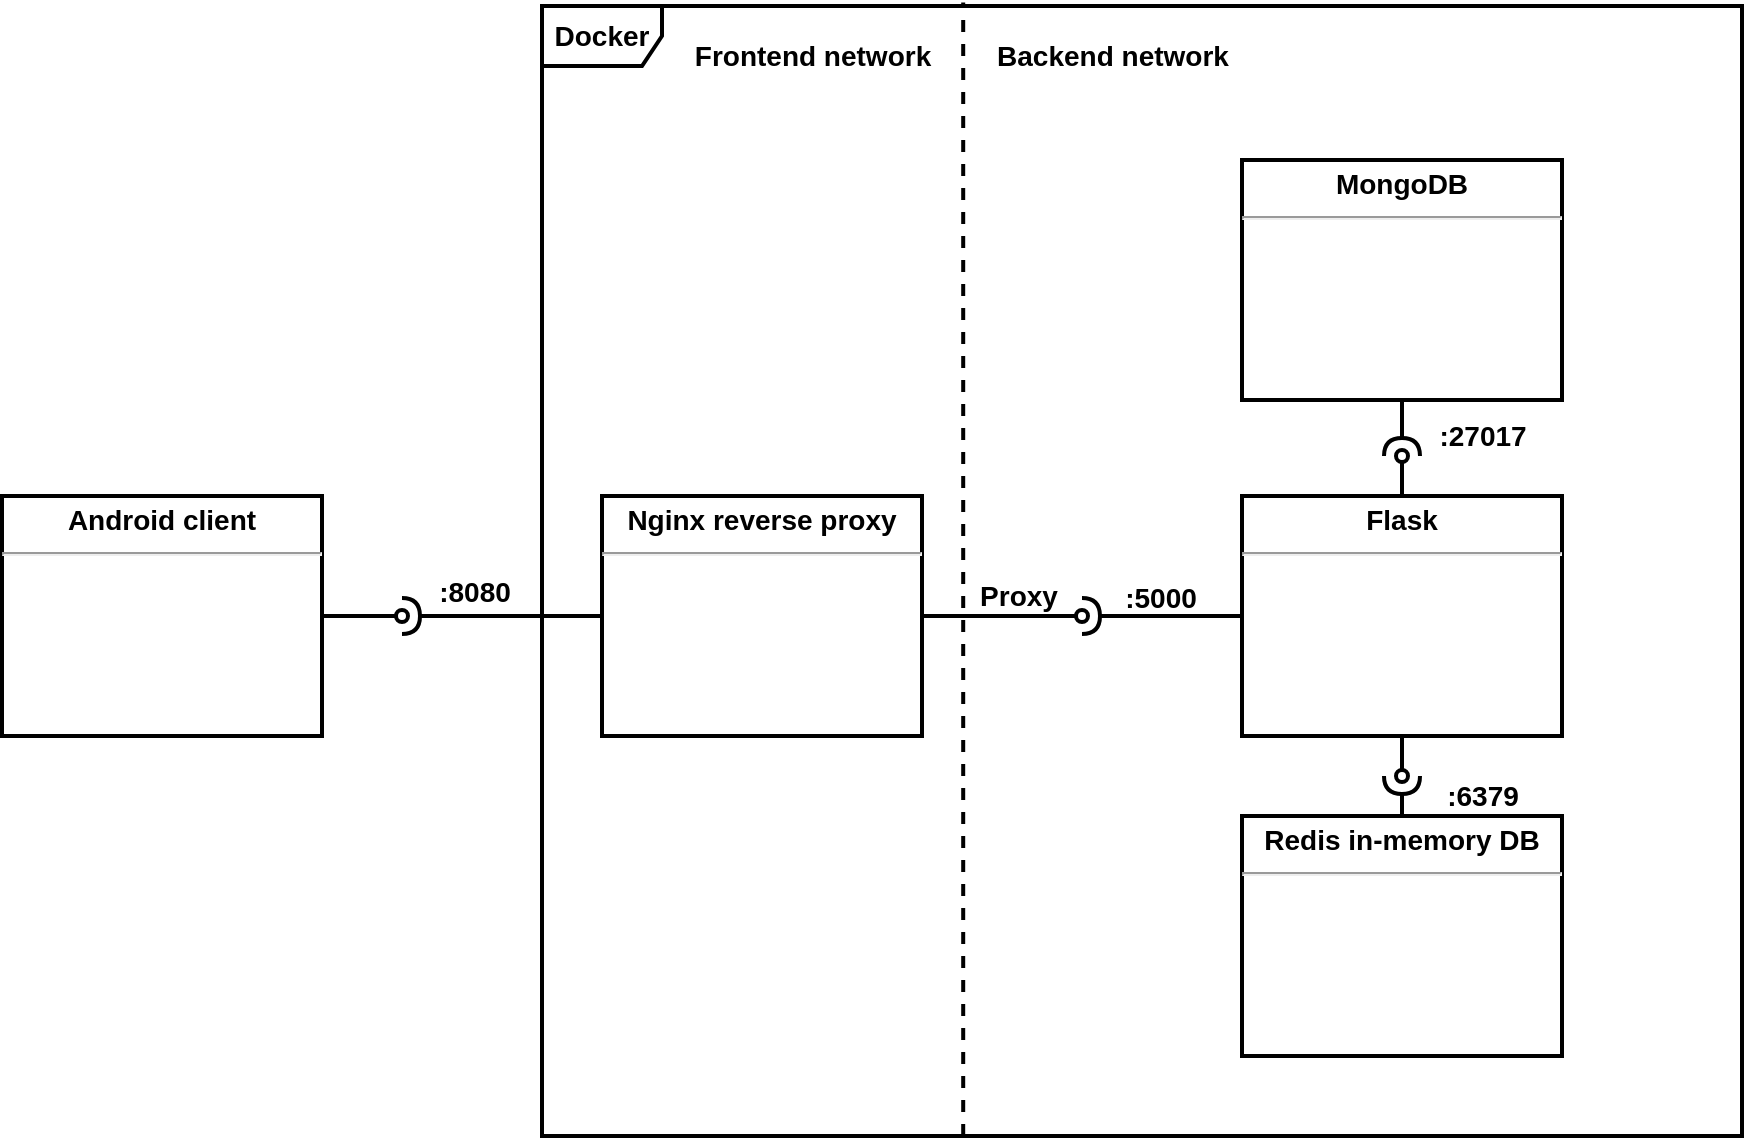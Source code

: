 <mxfile version="15.8.8" type="device"><diagram id="ytRQ-5Gvnzfz5c8Gix86" name="Page-1"><mxGraphModel dx="2523" dy="874" grid="1" gridSize="10" guides="1" tooltips="1" connect="1" arrows="1" fold="1" page="1" pageScale="1" pageWidth="850" pageHeight="1100" math="0" shadow="0"><root><mxCell id="0"/><mxCell id="1" parent="0"/><mxCell id="uH-Qpd8ffqYgVRYBBrqu-30" value="&lt;b&gt;Docker&lt;/b&gt;" style="shape=umlFrame;whiteSpace=wrap;html=1;fontSize=14;strokeWidth=2;" parent="1" vertex="1"><mxGeometry x="130" y="35" width="600" height="565" as="geometry"/></mxCell><mxCell id="uH-Qpd8ffqYgVRYBBrqu-3" value="&lt;p style=&quot;margin: 4px 0px 0px ; text-align: center ; font-size: 14px&quot;&gt;&lt;font style=&quot;font-size: 14px&quot;&gt;&lt;b&gt;Nginx reverse proxy&lt;br&gt;&lt;/b&gt;&lt;/font&gt;&lt;/p&gt;&lt;hr style=&quot;font-size: 14px&quot;&gt;" style="verticalAlign=top;align=left;overflow=fill;fontSize=12;fontFamily=Helvetica;html=1;strokeWidth=2;" parent="1" vertex="1"><mxGeometry x="160" y="280" width="160" height="120" as="geometry"/></mxCell><mxCell id="uH-Qpd8ffqYgVRYBBrqu-4" value="" style="shape=image;verticalLabelPosition=bottom;labelBackgroundColor=#ffffff;verticalAlign=top;aspect=fixed;imageAspect=0;image=https://1000logos.net/wp-content/uploads/2020/08/Nginx-Symbol.jpg;" parent="1" vertex="1"><mxGeometry x="184" y="320" width="112" height="70" as="geometry"/></mxCell><mxCell id="uH-Qpd8ffqYgVRYBBrqu-6" value="&lt;p style=&quot;margin: 4px 0px 0px ; text-align: center ; font-size: 14px&quot;&gt;&lt;font style=&quot;font-size: 14px&quot;&gt;&lt;b&gt;Redis in-memory DB&lt;br&gt;&lt;/b&gt;&lt;/font&gt;&lt;/p&gt;&lt;hr style=&quot;font-size: 14px&quot;&gt;" style="verticalAlign=top;align=left;overflow=fill;fontSize=12;fontFamily=Helvetica;html=1;strokeWidth=2;" parent="1" vertex="1"><mxGeometry x="480" y="440.0" width="160" height="120" as="geometry"/></mxCell><mxCell id="uH-Qpd8ffqYgVRYBBrqu-7" value="&lt;p style=&quot;margin: 4px 0px 0px ; text-align: center ; font-size: 14px&quot;&gt;&lt;font style=&quot;font-size: 14px&quot;&gt;&lt;b&gt;MongoDB&lt;br&gt;&lt;/b&gt;&lt;/font&gt;&lt;/p&gt;&lt;hr style=&quot;font-size: 14px&quot;&gt;" style="verticalAlign=top;align=left;overflow=fill;fontSize=12;fontFamily=Helvetica;html=1;strokeWidth=2;" parent="1" vertex="1"><mxGeometry x="480" y="112" width="160" height="120" as="geometry"/></mxCell><mxCell id="uH-Qpd8ffqYgVRYBBrqu-75" style="rounded=0;orthogonalLoop=1;jettySize=auto;html=1;fontSize=18;startArrow=none;startFill=0;endArrow=oval;endFill=0;targetPerimeterSpacing=0;strokeColor=default;strokeWidth=2;" parent="1" source="uH-Qpd8ffqYgVRYBBrqu-8" edge="1"><mxGeometry relative="1" as="geometry"><mxPoint x="560" y="420" as="targetPoint"/></mxGeometry></mxCell><mxCell id="uH-Qpd8ffqYgVRYBBrqu-8" value="&lt;p style=&quot;margin: 4px 0px 0px ; text-align: center ; font-size: 14px&quot;&gt;&lt;font style=&quot;font-size: 14px&quot;&gt;&lt;b&gt;Flask&lt;br&gt;&lt;/b&gt;&lt;/font&gt;&lt;/p&gt;&lt;hr style=&quot;font-size: 14px&quot;&gt;" style="verticalAlign=top;align=left;overflow=fill;fontSize=12;fontFamily=Helvetica;html=1;strokeWidth=2;" parent="1" vertex="1"><mxGeometry x="480" y="280.0" width="160" height="120" as="geometry"/></mxCell><mxCell id="uH-Qpd8ffqYgVRYBBrqu-15" value="" style="rounded=0;orthogonalLoop=1;jettySize=auto;html=1;endArrow=halfCircle;endFill=0;endSize=6;strokeWidth=2;sketch=0;fontSize=14;exitX=0.5;exitY=1;exitDx=0;exitDy=0;" parent="1" source="uH-Qpd8ffqYgVRYBBrqu-7" edge="1"><mxGeometry relative="1" as="geometry"><mxPoint x="755" y="220" as="sourcePoint"/><mxPoint x="560" y="260" as="targetPoint"/></mxGeometry></mxCell><mxCell id="uH-Qpd8ffqYgVRYBBrqu-17" value="&lt;b&gt;:27017&lt;/b&gt;" style="text;html=1;align=center;verticalAlign=middle;resizable=0;points=[];autosize=1;strokeColor=none;fillColor=none;fontSize=14;" parent="1" vertex="1"><mxGeometry x="570" y="240.0" width="60" height="20" as="geometry"/></mxCell><mxCell id="uH-Qpd8ffqYgVRYBBrqu-18" value="" style="rounded=0;orthogonalLoop=1;jettySize=auto;html=1;endArrow=halfCircle;endFill=0;endSize=6;strokeWidth=2;sketch=0;fontSize=14;exitX=0.5;exitY=0;exitDx=0;exitDy=0;" parent="1" source="uH-Qpd8ffqYgVRYBBrqu-6" edge="1"><mxGeometry relative="1" as="geometry"><mxPoint x="795" y="110" as="sourcePoint"/><mxPoint x="560" y="420" as="targetPoint"/></mxGeometry></mxCell><mxCell id="uH-Qpd8ffqYgVRYBBrqu-19" value="&lt;b&gt;:6379&lt;/b&gt;" style="text;html=1;align=center;verticalAlign=middle;resizable=0;points=[];autosize=1;strokeColor=none;fillColor=none;fontSize=14;" parent="1" vertex="1"><mxGeometry x="575" y="420.0" width="50" height="20" as="geometry"/></mxCell><mxCell id="uH-Qpd8ffqYgVRYBBrqu-24" value="" style="endArrow=none;dashed=1;html=1;rounded=0;fontSize=14;strokeWidth=2;entryX=0.351;entryY=-0.003;entryDx=0;entryDy=0;entryPerimeter=0;exitX=0.351;exitY=1;exitDx=0;exitDy=0;exitPerimeter=0;" parent="1" edge="1" target="uH-Qpd8ffqYgVRYBBrqu-30" source="uH-Qpd8ffqYgVRYBBrqu-30"><mxGeometry width="50" height="50" relative="1" as="geometry"><mxPoint x="341" y="610" as="sourcePoint"/><mxPoint x="341" y="50" as="targetPoint"/></mxGeometry></mxCell><mxCell id="uH-Qpd8ffqYgVRYBBrqu-25" value="&lt;b&gt;Frontend network&lt;br&gt;&lt;/b&gt;" style="text;html=1;align=center;verticalAlign=middle;resizable=0;points=[];autosize=1;strokeColor=none;fillColor=none;fontSize=14;" parent="1" vertex="1"><mxGeometry x="200" y="50" width="130" height="20" as="geometry"/></mxCell><mxCell id="uH-Qpd8ffqYgVRYBBrqu-26" value="&lt;b&gt;Backend network&lt;br&gt;&lt;/b&gt;" style="text;html=1;align=center;verticalAlign=middle;resizable=0;points=[];autosize=1;strokeColor=none;fillColor=none;fontSize=14;" parent="1" vertex="1"><mxGeometry x="350" y="50" width="130" height="20" as="geometry"/></mxCell><mxCell id="uH-Qpd8ffqYgVRYBBrqu-27" value="" style="rounded=0;orthogonalLoop=1;jettySize=auto;html=1;endArrow=halfCircle;endFill=0;endSize=6;strokeWidth=2;sketch=0;fontSize=14;exitX=0;exitY=0.5;exitDx=0;exitDy=0;" parent="1" source="uH-Qpd8ffqYgVRYBBrqu-3" edge="1"><mxGeometry relative="1" as="geometry"><mxPoint x="770" y="230" as="sourcePoint"/><mxPoint x="60" y="340" as="targetPoint"/></mxGeometry></mxCell><mxCell id="uH-Qpd8ffqYgVRYBBrqu-28" value="&lt;b&gt;:8080&lt;/b&gt;" style="text;html=1;align=center;verticalAlign=middle;resizable=0;points=[];autosize=1;strokeColor=none;fillColor=none;fontSize=14;" parent="1" vertex="1"><mxGeometry x="71" y="318" width="50" height="20" as="geometry"/></mxCell><mxCell id="uH-Qpd8ffqYgVRYBBrqu-34" value="" style="shape=image;verticalLabelPosition=bottom;labelBackgroundColor=#ffffff;verticalAlign=top;aspect=fixed;imageAspect=0;image=https://res.cloudinary.com/practicaldev/image/fetch/s--gWwIv4vV--/c_limit%2Cf_auto%2Cfl_progressive%2Cq_auto%2Cw_880/https://thepracticaldev.s3.amazonaws.com/i/787xlgwc2hhq3ctzxcvs.png;" parent="1" vertex="1"><mxGeometry x="518" y="475.0" width="82" height="82" as="geometry"/></mxCell><mxCell id="uH-Qpd8ffqYgVRYBBrqu-36" value="" style="shape=image;verticalLabelPosition=bottom;labelBackgroundColor=#ffffff;verticalAlign=top;aspect=fixed;imageAspect=0;image=https://www.ictdemy.com/images/5728/mdb.png;" parent="1" vertex="1"><mxGeometry x="519" y="144.0" width="82" height="82" as="geometry"/></mxCell><mxCell id="uH-Qpd8ffqYgVRYBBrqu-37" value="" style="shape=image;verticalLabelPosition=bottom;labelBackgroundColor=#ffffff;verticalAlign=top;aspect=fixed;imageAspect=0;image=https://miro.medium.com/max/800/1*Q5EUk28Xc3iCDoMSkrd1_w.png;" parent="1" vertex="1"><mxGeometry x="505" y="312.41" width="110" height="82.5" as="geometry"/></mxCell><mxCell id="uH-Qpd8ffqYgVRYBBrqu-39" value="" style="rounded=0;orthogonalLoop=1;jettySize=auto;html=1;endArrow=oval;endFill=0;sketch=0;sourcePerimeterSpacing=0;targetPerimeterSpacing=0;fontSize=14;strokeWidth=2;exitX=1;exitY=0.5;exitDx=0;exitDy=0;" parent="1" source="uH-Qpd8ffqYgVRYBBrqu-3" edge="1"><mxGeometry relative="1" as="geometry"><mxPoint x="110" y="555" as="sourcePoint"/><mxPoint x="400" y="340" as="targetPoint"/></mxGeometry></mxCell><mxCell id="uH-Qpd8ffqYgVRYBBrqu-42" value="" style="rounded=0;orthogonalLoop=1;jettySize=auto;html=1;endArrow=halfCircle;endFill=0;endSize=6;strokeWidth=2;sketch=0;fontSize=14;exitX=0;exitY=0.5;exitDx=0;exitDy=0;" parent="1" source="uH-Qpd8ffqYgVRYBBrqu-8" edge="1"><mxGeometry relative="1" as="geometry"><mxPoint x="477" y="121" as="sourcePoint"/><mxPoint x="400" y="340" as="targetPoint"/></mxGeometry></mxCell><mxCell id="uH-Qpd8ffqYgVRYBBrqu-57" value="&lt;p style=&quot;margin: 4px 0px 0px ; text-align: center ; font-size: 14px&quot;&gt;&lt;font style=&quot;font-size: 14px&quot;&gt;&lt;b&gt;Android client&lt;br&gt;&lt;/b&gt;&lt;/font&gt;&lt;/p&gt;&lt;hr style=&quot;font-size: 14px&quot;&gt;" style="verticalAlign=top;align=left;overflow=fill;fontSize=12;fontFamily=Helvetica;html=1;strokeWidth=2;" parent="1" vertex="1"><mxGeometry x="-140" y="280" width="160" height="120" as="geometry"/></mxCell><mxCell id="uH-Qpd8ffqYgVRYBBrqu-58" value="" style="rounded=0;orthogonalLoop=1;jettySize=auto;html=1;endArrow=none;endFill=0;sketch=0;sourcePerimeterSpacing=0;targetPerimeterSpacing=0;fontSize=14;strokeWidth=2;startArrow=oval;startFill=0;strokeColor=default;entryX=1;entryY=0.5;entryDx=0;entryDy=0;" parent="1" target="uH-Qpd8ffqYgVRYBBrqu-57" edge="1"><mxGeometry relative="1" as="geometry"><mxPoint x="60" y="340" as="sourcePoint"/><mxPoint x="410" y="350" as="targetPoint"/></mxGeometry></mxCell><mxCell id="uH-Qpd8ffqYgVRYBBrqu-60" value="&lt;b&gt;:5000&lt;/b&gt;" style="text;html=1;align=center;verticalAlign=middle;resizable=0;points=[];autosize=1;strokeColor=none;fillColor=none;fontSize=14;" parent="1" vertex="1"><mxGeometry x="414" y="321.0" width="50" height="20" as="geometry"/></mxCell><mxCell id="uH-Qpd8ffqYgVRYBBrqu-65" value="&lt;b&gt;Proxy&lt;/b&gt;" style="text;html=1;align=center;verticalAlign=middle;resizable=0;points=[];autosize=1;strokeColor=none;fillColor=none;fontSize=14;" parent="1" vertex="1"><mxGeometry x="343" y="320" width="50" height="20" as="geometry"/></mxCell><mxCell id="uH-Qpd8ffqYgVRYBBrqu-71" value="" style="rounded=0;orthogonalLoop=1;jettySize=auto;html=1;endArrow=none;endFill=0;sketch=0;sourcePerimeterSpacing=0;targetPerimeterSpacing=0;fontSize=14;strokeWidth=2;startArrow=oval;startFill=0;strokeColor=default;entryX=0.5;entryY=0;entryDx=0;entryDy=0;" parent="1" target="uH-Qpd8ffqYgVRYBBrqu-8" edge="1"><mxGeometry relative="1" as="geometry"><mxPoint x="560" y="260" as="sourcePoint"/><mxPoint x="695" y="300.0" as="targetPoint"/></mxGeometry></mxCell><mxCell id="Q8UPi4YRYNYvYguDCm6t-1" value="" style="shape=image;verticalLabelPosition=bottom;labelBackgroundColor=#ffffff;verticalAlign=top;aspect=fixed;imageAspect=0;image=https://www.clipartmax.com/png/full/238-2381243_safeness-kotlin-android-logo.png;" vertex="1" parent="1"><mxGeometry x="-102.84" y="310" width="88.41" height="87.32" as="geometry"/></mxCell></root></mxGraphModel></diagram></mxfile>